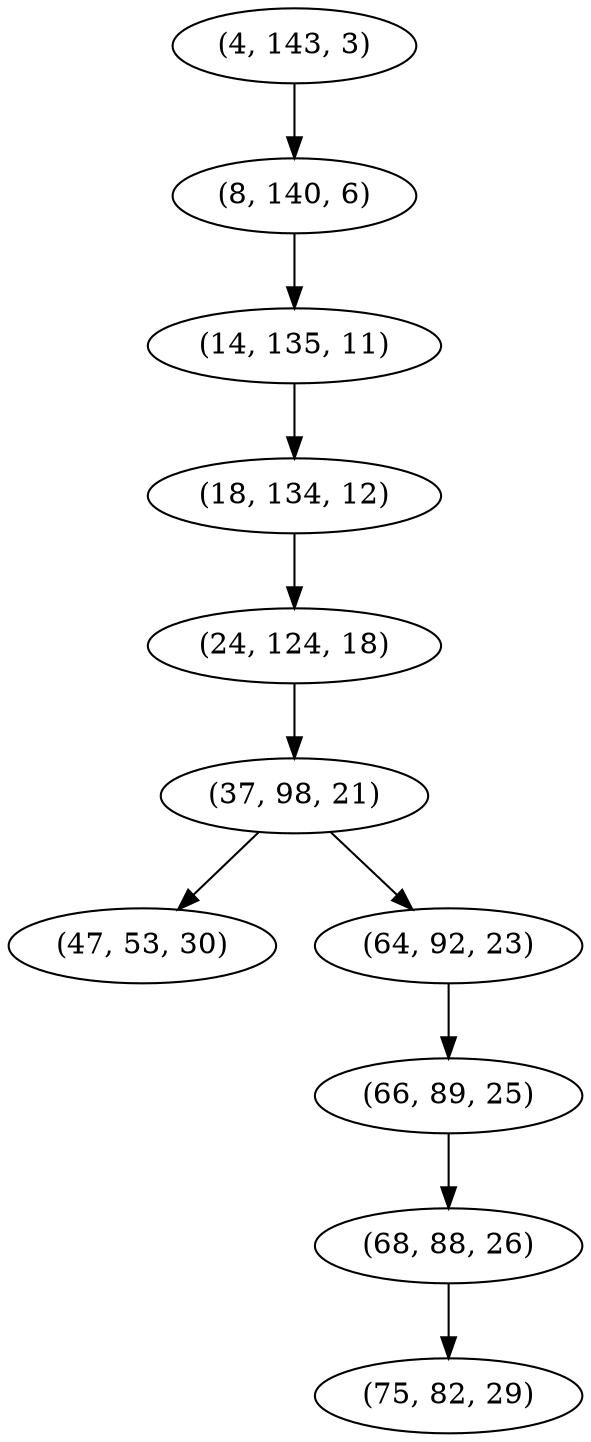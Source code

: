 digraph tree {
    "(4, 143, 3)";
    "(8, 140, 6)";
    "(14, 135, 11)";
    "(18, 134, 12)";
    "(24, 124, 18)";
    "(37, 98, 21)";
    "(47, 53, 30)";
    "(64, 92, 23)";
    "(66, 89, 25)";
    "(68, 88, 26)";
    "(75, 82, 29)";
    "(4, 143, 3)" -> "(8, 140, 6)";
    "(8, 140, 6)" -> "(14, 135, 11)";
    "(14, 135, 11)" -> "(18, 134, 12)";
    "(18, 134, 12)" -> "(24, 124, 18)";
    "(24, 124, 18)" -> "(37, 98, 21)";
    "(37, 98, 21)" -> "(47, 53, 30)";
    "(37, 98, 21)" -> "(64, 92, 23)";
    "(64, 92, 23)" -> "(66, 89, 25)";
    "(66, 89, 25)" -> "(68, 88, 26)";
    "(68, 88, 26)" -> "(75, 82, 29)";
}
